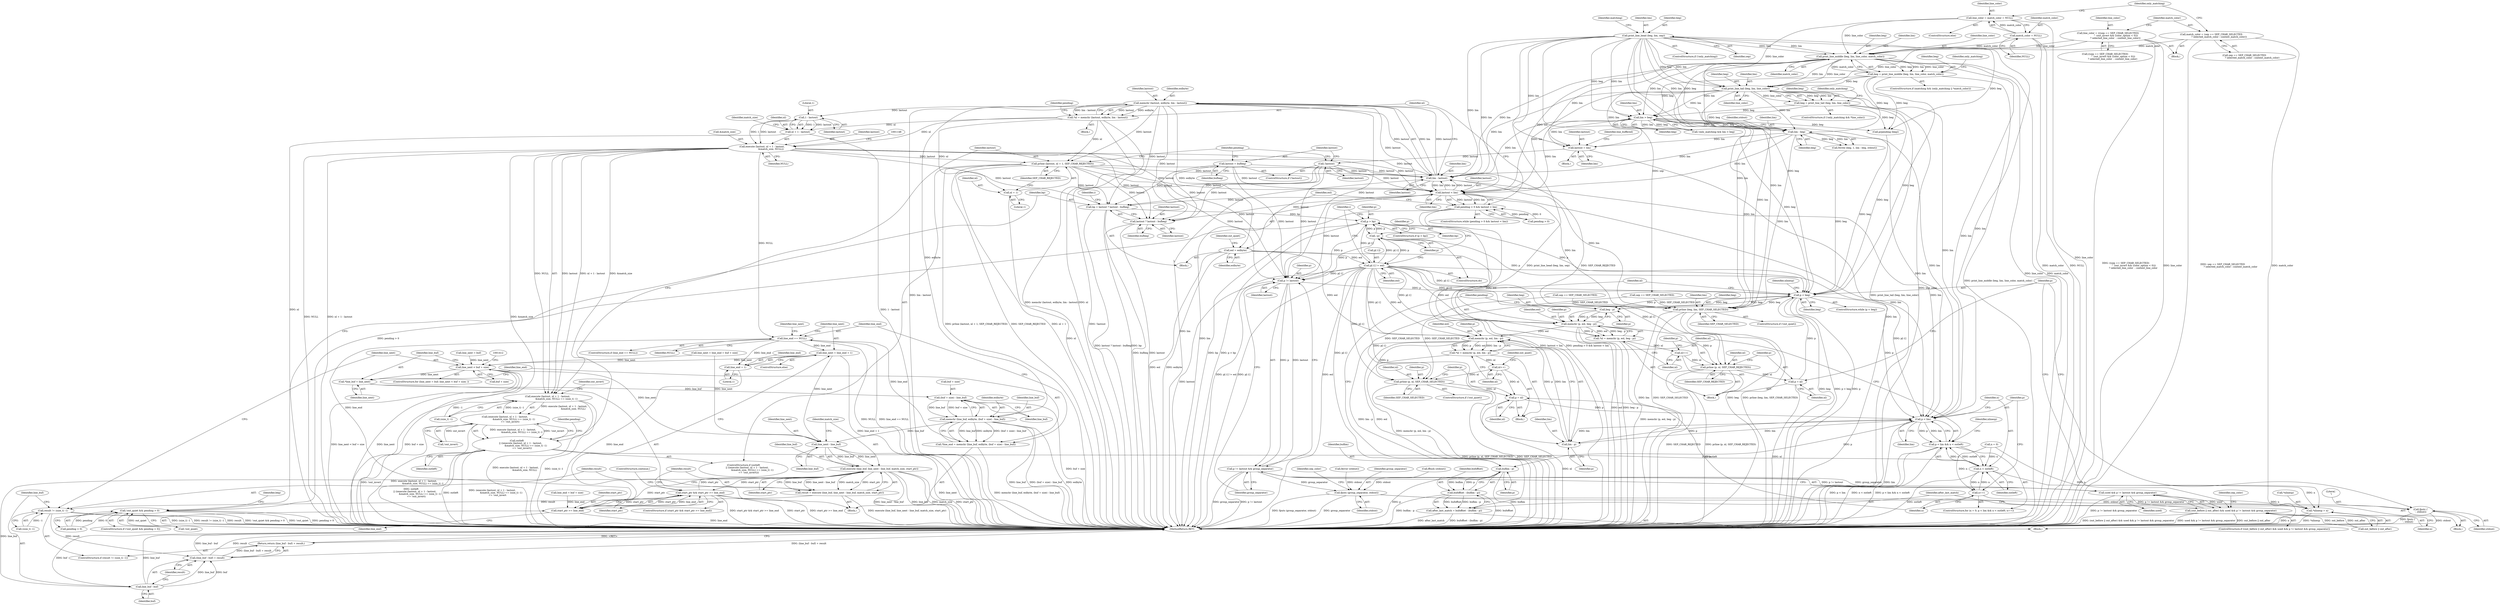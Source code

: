 digraph "0_savannah_8fcf61523644df42e1905c81bed26838e0b04f91@API" {
"1001123" [label="(Call,memchr (lastout, eolbyte, lim - lastout))"];
"1001126" [label="(Call,lim - lastout)"];
"1001116" [label="(Call,lastout < lim)"];
"1001123" [label="(Call,memchr (lastout, eolbyte, lim - lastout))"];
"1001153" [label="(Call,prline (lastout, nl + 1, SEP_CHAR_REJECTED))"];
"1001137" [label="(Call,execute (lastout, nl + 1 - lastout,\n                        &match_size, NULL))"];
"1001141" [label="(Call,1 - lastout)"];
"1001121" [label="(Call,*nl = memchr (lastout, eolbyte, lim - lastout))"];
"1001108" [label="(Call,lastout = bufbeg)"];
"1001106" [label="(Call,!lastout)"];
"1001097" [label="(Call,lastout = lim)"];
"1001054" [label="(Call,print_line_middle (beg, lim, line_color, match_color))"];
"1000988" [label="(Call,print_line_head (beg, lim, sep))"];
"1001027" [label="(Call,line_color = match_color = NULL)"];
"1001029" [label="(Call,match_color = NULL)"];
"1001004" [label="(Call,line_color = (((sep == SEP_CHAR_SELECTED)\n                     ^ (out_invert && (color_option < 0)))\n                    ? selected_line_color  : context_line_color))"];
"1001018" [label="(Call,match_color = (sep == SEP_CHAR_SELECTED\n                     ? selected_match_color : context_match_color))"];
"1001067" [label="(Call,print_line_tail (beg, lim, line_color))"];
"1001052" [label="(Call,beg = print_line_middle (beg, lim, line_color, match_color))"];
"1001075" [label="(Call,lim > beg)"];
"1001065" [label="(Call,beg = print_line_tail (beg, lim, line_color))"];
"1001081" [label="(Call,lim - beg)"];
"1001112" [label="(Call,pending > 0 && lastout < lim)"];
"1001175" [label="(Call,!out_quiet && pending > 0)"];
"1001136" [label="(Call,execute (lastout, nl + 1 - lastout,\n                        &match_size, NULL) == (size_t) -1)"];
"1001135" [label="(Call,(execute (lastout, nl + 1 - lastout,\n                        &match_size, NULL) == (size_t) -1)\n              == !out_invert)"];
"1001133" [label="(Call,outleft\n          || ((execute (lastout, nl + 1 - lastout,\n                        &match_size, NULL) == (size_t) -1)\n              == !out_invert))"];
"1001268" [label="(Call,n < outleft)"];
"1001264" [label="(Call,p < lim && n < outleft)"];
"1001271" [label="(Call,n++)"];
"1001295" [label="(Call,*nlinesp = n)"];
"1001183" [label="(Call,bp = lastout ? lastout : bufbeg)"];
"1001199" [label="(Call,p > bp)"];
"1001203" [label="(Call,--p)"];
"1001205" [label="(Call,p[-1] != eol)"];
"1001219" [label="(Call,p != lastout)"];
"1001218" [label="(Call,p != lastout && group_separator)"];
"1001216" [label="(Call,used && p != lastout && group_separator)"];
"1001212" [label="(Call,(out_before || out_after) && used && p != lastout && group_separator)"];
"1001226" [label="(Call,fputs (group_separator, stdout))"];
"1001231" [label="(Call,fputc ('\n', stdout))"];
"1001235" [label="(Call,p < beg)"];
"1001245" [label="(Call,beg - p)"];
"1001242" [label="(Call,memchr (p, eol, beg - p))"];
"1001240" [label="(Call,*nl = memchr (p, eol, beg - p))"];
"1001248" [label="(Call,nl++)"];
"1001250" [label="(Call,prline (p, nl, SEP_CHAR_REJECTED))"];
"1001254" [label="(Call,p = nl)"];
"1001277" [label="(Call,memchr (p, eol, lim - p))"];
"1001275" [label="(Call,*nl = memchr (p, eol, lim - p))"];
"1001283" [label="(Call,nl++)"];
"1001288" [label="(Call,prline (p, nl, SEP_CHAR_SELECTED))"];
"1001292" [label="(Call,p = nl)"];
"1001265" [label="(Call,p < lim)"];
"1001280" [label="(Call,lim - p)"];
"1001303" [label="(Call,buflim - p)"];
"1001301" [label="(Call,bufoffset - (buflim - p))"];
"1001299" [label="(Call,after_last_match = bufoffset - (buflim - p))"];
"1001310" [label="(Call,prline (beg, lim, SEP_CHAR_SELECTED))"];
"1001185" [label="(Call,lastout ? lastout : bufbeg)"];
"1001365" [label="(Call,line_end == NULL)"];
"1001376" [label="(Call,line_next = line_end + 1)"];
"1001343" [label="(Call,line_next < buf + size)"];
"1001350" [label="(Call,*line_buf = line_next)"];
"1001359" [label="(Call,(buf + size) - line_buf)"];
"1001356" [label="(Call,memchr (line_buf, eolbyte, (buf + size) - line_buf))"];
"1001354" [label="(Call,*line_end = memchr (line_buf, eolbyte, (buf + size) - line_buf))"];
"1001392" [label="(Call,line_next - line_buf)"];
"1001390" [label="(Call,execute (line_buf, line_next - line_buf, match_size, start_ptr))"];
"1001382" [label="(Call,start_ptr && start_ptr >= line_end)"];
"1001384" [label="(Call,start_ptr >= line_end)"];
"1001388" [label="(Call,result = execute (line_buf, line_next - line_buf, match_size, start_ptr))"];
"1001398" [label="(Call,result != (size_t) -1)"];
"1001405" [label="(Call,(line_buf - buf) + result)"];
"1001404" [label="(Return,return (line_buf - buf) + result;)"];
"1001406" [label="(Call,line_buf - buf)"];
"1001378" [label="(Call,line_end + 1)"];
"1001139" [label="(Call,nl + 1 - lastout)"];
"1001155" [label="(Call,nl + 1)"];
"1001169" [label="(Call,eol = eolbyte)"];
"1001315" [label="(Identifier,pending)"];
"1001216" [label="(Call,used && p != lastout && group_separator)"];
"1001396" [label="(Identifier,start_ptr)"];
"1001045" [label="(ControlStructure,if (matching && (only_matching || *match_color)))"];
"1001415" [label="(MethodReturn,RET)"];
"1001145" [label="(Identifier,match_size)"];
"1001232" [label="(Literal,'\n')"];
"1001005" [label="(Identifier,line_color)"];
"1001078" [label="(Call,fwrite (beg, 1, lim - beg, stdout))"];
"1001394" [label="(Identifier,line_buf)"];
"1001122" [label="(Identifier,nl)"];
"1001285" [label="(ControlStructure,if (!out_quiet))"];
"1001378" [label="(Call,line_end + 1)"];
"1001105" [label="(ControlStructure,if (!lastout))"];
"1001375" [label="(ControlStructure,else)"];
"1001197" [label="(Identifier,i)"];
"1001399" [label="(Identifier,result)"];
"1001098" [label="(Identifier,lastout)"];
"1001293" [label="(Identifier,p)"];
"1001409" [label="(Identifier,result)"];
"1000985" [label="(ControlStructure,if (!only_matching))"];
"1001198" [label="(ControlStructure,if (p > bp))"];
"1001074" [label="(Identifier,only_matching)"];
"1001070" [label="(Identifier,line_color)"];
"1001210" [label="(Identifier,eol)"];
"1001059" [label="(ControlStructure,if (!only_matching && *line_color))"];
"1001303" [label="(Call,buflim - p)"];
"1001369" [label="(Identifier,line_next)"];
"1001388" [label="(Call,result = execute (line_buf, line_next - line_buf, match_size, start_ptr))"];
"1001144" [label="(Call,&match_size)"];
"1001356" [label="(Call,memchr (line_buf, eolbyte, (buf + size) - line_buf))"];
"1001052" [label="(Call,beg = print_line_middle (beg, lim, line_color, match_color))"];
"1001252" [label="(Identifier,nl)"];
"1001205" [label="(Call,p[-1] != eol)"];
"1001365" [label="(Call,line_end == NULL)"];
"1001384" [label="(Call,start_ptr >= line_end)"];
"1001226" [label="(Call,fputs (group_separator, stdout))"];
"1001153" [label="(Call,prline (lastout, nl + 1, SEP_CHAR_REJECTED))"];
"1000988" [label="(Call,print_line_head (beg, lim, sep))"];
"1001360" [label="(Call,buf + size)"];
"1001199" [label="(Call,p > bp)"];
"1001169" [label="(Call,eol = eolbyte)"];
"1001240" [label="(Call,*nl = memchr (p, eol, beg - p))"];
"1001185" [label="(Call,lastout ? lastout : bufbeg)"];
"1001146" [label="(Identifier,NULL)"];
"1001065" [label="(Call,beg = print_line_tail (beg, lim, line_color))"];
"1001275" [label="(Call,*nl = memchr (p, eol, lim - p))"];
"1001279" [label="(Identifier,eol)"];
"1001277" [label="(Call,memchr (p, eol, lim - p))"];
"1001217" [label="(Identifier,used)"];
"1001004" [label="(Call,line_color = (((sep == SEP_CHAR_SELECTED)\n                     ^ (out_invert && (color_option < 0)))\n                    ? selected_line_color  : context_line_color))"];
"1001053" [label="(Identifier,beg)"];
"1001280" [label="(Call,lim - p)"];
"1001211" [label="(ControlStructure,if ((out_before || out_after) && used && p != lastout && group_separator))"];
"1001271" [label="(Call,n++)"];
"1001086" [label="(Call,ferror (stdout))"];
"1001258" [label="(Identifier,nlinesp)"];
"1001376" [label="(Call,line_next = line_end + 1)"];
"1001391" [label="(Identifier,line_buf)"];
"1001405" [label="(Call,(line_buf - buf) + result)"];
"1001156" [label="(Identifier,nl)"];
"1000981" [label="(Block,)"];
"1001246" [label="(Identifier,beg)"];
"1001055" [label="(Identifier,beg)"];
"1001181" [label="(Call,prpending (beg))"];
"1001379" [label="(Identifier,line_end)"];
"1001296" [label="(Call,*nlinesp)"];
"1001227" [label="(Identifier,group_separator)"];
"1001121" [label="(Call,*nl = memchr (lastout, eolbyte, lim - lastout))"];
"1001068" [label="(Identifier,beg)"];
"1001112" [label="(Call,pending > 0 && lastout < lim)"];
"1001141" [label="(Call,1 - lastout)"];
"1001270" [label="(Identifier,outleft)"];
"1001151" [label="(Call,!out_invert)"];
"1001343" [label="(Call,line_next < buf + size)"];
"1001340" [label="(Call,line_next = buf)"];
"1001348" [label="(Block,)"];
"1000993" [label="(Identifier,matching)"];
"1001283" [label="(Call,nl++)"];
"1001099" [label="(Identifier,lim)"];
"1001213" [label="(Call,out_before || out_after)"];
"1001035" [label="(Identifier,only_matching)"];
"1001018" [label="(Call,match_color = (sep == SEP_CHAR_SELECTED\n                     ? selected_match_color : context_match_color))"];
"1001003" [label="(Block,)"];
"1001066" [label="(Identifier,beg)"];
"1001222" [label="(Identifier,group_separator)"];
"1001236" [label="(Identifier,p)"];
"1000990" [label="(Identifier,lim)"];
"1001147" [label="(Call,(size_t) -1)"];
"1001291" [label="(Identifier,SEP_CHAR_SELECTED)"];
"1001289" [label="(Identifier,p)"];
"1001021" [label="(Call,sep == SEP_CHAR_SELECTED)"];
"1001184" [label="(Identifier,bp)"];
"1001031" [label="(Identifier,NULL)"];
"1001241" [label="(Identifier,nl)"];
"1001254" [label="(Call,p = nl)"];
"1001267" [label="(Identifier,lim)"];
"1001243" [label="(Identifier,p)"];
"1001140" [label="(Identifier,nl)"];
"1001380" [label="(Literal,1)"];
"1001233" [label="(Identifier,stdout)"];
"1001250" [label="(Call,prline (p, nl, SEP_CHAR_REJECTED))"];
"1001397" [label="(ControlStructure,if (result != (size_t) -1))"];
"1001171" [label="(Identifier,eolbyte)"];
"1001370" [label="(Call,line_end = buf + size)"];
"1001109" [label="(Identifier,lastout)"];
"1001069" [label="(Identifier,lim)"];
"1001142" [label="(Literal,1)"];
"1001182" [label="(Identifier,beg)"];
"1001249" [label="(Identifier,nl)"];
"1001056" [label="(Identifier,lim)"];
"1001135" [label="(Call,(execute (lastout, nl + 1 - lastout,\n                        &match_size, NULL) == (size_t) -1)\n              == !out_invert)"];
"1001312" [label="(Identifier,lim)"];
"1001220" [label="(Identifier,p)"];
"1001377" [label="(Identifier,line_next)"];
"1001253" [label="(Identifier,SEP_CHAR_REJECTED)"];
"1001392" [label="(Call,line_next - line_buf)"];
"1001102" [label="(Call,fflush (stdout))"];
"1001219" [label="(Call,p != lastout)"];
"1001029" [label="(Call,match_color = NULL)"];
"1001359" [label="(Call,(buf + size) - line_buf)"];
"1001272" [label="(Identifier,n)"];
"1001125" [label="(Identifier,eolbyte)"];
"1001138" [label="(Identifier,lastout)"];
"1001281" [label="(Identifier,lim)"];
"1001132" [label="(ControlStructure,if (outleft\n          || ((execute (lastout, nl + 1 - lastout,\n                        &match_size, NULL) == (size_t) -1)\n              == !out_invert)))"];
"1001107" [label="(Identifier,lastout)"];
"1001256" [label="(Identifier,nl)"];
"1001097" [label="(Call,lastout = lim)"];
"1001235" [label="(Call,p < beg)"];
"1001248" [label="(Call,nl++)"];
"1001244" [label="(Identifier,eol)"];
"1001255" [label="(Identifier,p)"];
"1001155" [label="(Call,nl + 1)"];
"1001350" [label="(Call,*line_buf = line_next)"];
"1000989" [label="(Identifier,beg)"];
"1001116" [label="(Call,lastout < lim)"];
"1000995" [label="(Call,sep == SEP_CHAR_SELECTED)"];
"1001230" [label="(Identifier,sep_color)"];
"1001382" [label="(Call,start_ptr && start_ptr >= line_end)"];
"1001223" [label="(Block,)"];
"1001077" [label="(Identifier,beg)"];
"1001106" [label="(Call,!lastout)"];
"1001301" [label="(Call,bufoffset - (buflim - p))"];
"1001276" [label="(Identifier,nl)"];
"1001299" [label="(Call,after_last_match = bufoffset - (buflim - p))"];
"1001108" [label="(Call,lastout = bufbeg)"];
"1001206" [label="(Call,p[-1])"];
"1001358" [label="(Identifier,eolbyte)"];
"1001191" [label="(Identifier,i)"];
"1000991" [label="(Identifier,sep)"];
"1001242" [label="(Call,memchr (p, eol, beg - p))"];
"1001030" [label="(Identifier,match_color)"];
"1001054" [label="(Call,print_line_middle (beg, lim, line_color, match_color))"];
"1001201" [label="(Identifier,bp)"];
"1001290" [label="(Identifier,nl)"];
"1001364" [label="(ControlStructure,if (line_end == NULL))"];
"1001386" [label="(Identifier,line_end)"];
"1001177" [label="(Identifier,out_quiet)"];
"1001400" [label="(Call,(size_t) -1)"];
"1001298" [label="(Identifier,n)"];
"1001117" [label="(Identifier,lastout)"];
"1001247" [label="(Identifier,p)"];
"1001204" [label="(Identifier,p)"];
"1001176" [label="(Call,!out_quiet)"];
"1001128" [label="(Identifier,lastout)"];
"1001154" [label="(Identifier,lastout)"];
"1001200" [label="(Identifier,p)"];
"1001237" [label="(Identifier,beg)"];
"1001344" [label="(Identifier,line_next)"];
"1001307" [label="(ControlStructure,if (!out_quiet))"];
"1001082" [label="(Identifier,lim)"];
"1001354" [label="(Call,*line_end = memchr (line_buf, eolbyte, (buf + size) - line_buf))"];
"1001238" [label="(Block,)"];
"1001139" [label="(Call,nl + 1 - lastout)"];
"1001006" [label="(Call,((sep == SEP_CHAR_SELECTED)\n                     ^ (out_invert && (color_option < 0)))\n                    ? selected_line_color  : context_line_color)"];
"1001278" [label="(Identifier,p)"];
"1001081" [label="(Call,lim - beg)"];
"1001067" [label="(Call,print_line_tail (beg, lim, line_color))"];
"1001268" [label="(Call,n < outleft)"];
"1001390" [label="(Call,execute (line_buf, line_next - line_buf, match_size, start_ptr))"];
"1001408" [label="(Identifier,buf)"];
"1001352" [label="(Identifier,line_next)"];
"1001287" [label="(Identifier,out_quiet)"];
"1001118" [label="(Identifier,lim)"];
"1001231" [label="(Call,fputc ('\n', stdout))"];
"1001311" [label="(Identifier,beg)"];
"1001175" [label="(Call,!out_quiet && pending > 0)"];
"1001273" [label="(Block,)"];
"1001363" [label="(Identifier,line_buf)"];
"1001062" [label="(Identifier,only_matching)"];
"1001294" [label="(Identifier,nl)"];
"1001137" [label="(Call,execute (lastout, nl + 1 - lastout,\n                        &match_size, NULL))"];
"1001367" [label="(Identifier,NULL)"];
"1001260" [label="(ControlStructure,for (n = 0; p < lim && n < outleft; n++))"];
"1001126" [label="(Call,lim - lastout)"];
"1001152" [label="(Identifier,out_invert)"];
"1001133" [label="(Call,outleft\n          || ((execute (lastout, nl + 1 - lastout,\n                        &match_size, NULL) == (size_t) -1)\n              == !out_invert))"];
"1001351" [label="(Identifier,line_buf)"];
"1001228" [label="(Identifier,stdout)"];
"1001027" [label="(Call,line_color = match_color = NULL)"];
"1001020" [label="(Call,sep == SEP_CHAR_SELECTED\n                     ? selected_match_color : context_match_color)"];
"1001123" [label="(Call,memchr (lastout, eolbyte, lim - lastout))"];
"1001269" [label="(Identifier,n)"];
"1001302" [label="(Identifier,bufoffset)"];
"1001221" [label="(Identifier,lastout)"];
"1001404" [label="(Return,return (line_buf - buf) + result;)"];
"1001186" [label="(Identifier,lastout)"];
"1001110" [label="(Identifier,bufbeg)"];
"1001345" [label="(Call,buf + size)"];
"1001127" [label="(Identifier,lim)"];
"1001026" [label="(ControlStructure,else)"];
"1001134" [label="(Identifier,outleft)"];
"1001393" [label="(Identifier,line_next)"];
"1001131" [label="(Identifier,pending)"];
"1001406" [label="(Call,line_buf - buf)"];
"1001225" [label="(Identifier,sep_color)"];
"1001259" [label="(Block,)"];
"1001305" [label="(Identifier,p)"];
"1001395" [label="(Identifier,match_size)"];
"1001203" [label="(Call,--p)"];
"1001313" [label="(Identifier,SEP_CHAR_SELECTED)"];
"1001407" [label="(Identifier,line_buf)"];
"1001028" [label="(Identifier,line_color)"];
"1001292" [label="(Call,p = nl)"];
"1001187" [label="(Identifier,lastout)"];
"1001389" [label="(Identifier,result)"];
"1001183" [label="(Call,bp = lastout ? lastout : bufbeg)"];
"1001084" [label="(Identifier,stdout)"];
"1001057" [label="(Identifier,line_color)"];
"1001387" [label="(ControlStructure,continue;)"];
"1001251" [label="(Identifier,p)"];
"1001261" [label="(Call,n = 0)"];
"1001164" [label="(Block,)"];
"1001295" [label="(Call,*nlinesp = n)"];
"1001101" [label="(Identifier,line_buffered)"];
"1001207" [label="(Identifier,p)"];
"1001058" [label="(Identifier,match_color)"];
"1001297" [label="(Identifier,nlinesp)"];
"1001083" [label="(Identifier,beg)"];
"1001234" [label="(ControlStructure,while (p < beg))"];
"1001381" [label="(ControlStructure,if (start_ptr && start_ptr >= line_end))"];
"1001264" [label="(Call,p < lim && n < outleft)"];
"1001357" [label="(Identifier,line_buf)"];
"1001072" [label="(Call,!only_matching && lim > beg)"];
"1001300" [label="(Identifier,after_last_match)"];
"1001245" [label="(Call,beg - p)"];
"1001355" [label="(Identifier,line_end)"];
"1001157" [label="(Literal,1)"];
"1001218" [label="(Call,p != lastout && group_separator)"];
"1001282" [label="(Identifier,p)"];
"1001265" [label="(Call,p < lim)"];
"1001310" [label="(Call,prline (beg, lim, SEP_CHAR_SELECTED))"];
"1001170" [label="(Identifier,eol)"];
"1001124" [label="(Identifier,lastout)"];
"1001114" [label="(Identifier,pending)"];
"1001178" [label="(Call,pending > 0)"];
"1001188" [label="(Identifier,bufbeg)"];
"1001019" [label="(Identifier,match_color)"];
"1001339" [label="(ControlStructure,for (line_next = buf; line_next < buf + size; ))"];
"1001161" [label="(Identifier,pending)"];
"1001266" [label="(Identifier,p)"];
"1001136" [label="(Call,execute (lastout, nl + 1 - lastout,\n                        &match_size, NULL) == (size_t) -1)"];
"1001368" [label="(Call,line_next = line_end = buf + size)"];
"1001284" [label="(Identifier,nl)"];
"1001304" [label="(Identifier,buflim)"];
"1001111" [label="(ControlStructure,while (pending > 0 && lastout < lim))"];
"1001202" [label="(ControlStructure,do)"];
"1001383" [label="(Identifier,start_ptr)"];
"1001398" [label="(Call,result != (size_t) -1)"];
"1001385" [label="(Identifier,start_ptr)"];
"1001366" [label="(Identifier,line_end)"];
"1001143" [label="(Identifier,lastout)"];
"1001174" [label="(ControlStructure,if (!out_quiet && pending > 0))"];
"1001212" [label="(Call,(out_before || out_after) && used && p != lastout && group_separator)"];
"1001158" [label="(Identifier,SEP_CHAR_REJECTED)"];
"1001119" [label="(Block,)"];
"1001113" [label="(Call,pending > 0)"];
"1001288" [label="(Call,prline (p, nl, SEP_CHAR_SELECTED))"];
"1001075" [label="(Call,lim > beg)"];
"1001076" [label="(Identifier,lim)"];
"1001123" -> "1001121"  [label="AST: "];
"1001123" -> "1001126"  [label="CFG: "];
"1001124" -> "1001123"  [label="AST: "];
"1001125" -> "1001123"  [label="AST: "];
"1001126" -> "1001123"  [label="AST: "];
"1001121" -> "1001123"  [label="CFG: "];
"1001123" -> "1001415"  [label="DDG: lim - lastout"];
"1001123" -> "1001116"  [label="DDG: lastout"];
"1001123" -> "1001121"  [label="DDG: lastout"];
"1001123" -> "1001121"  [label="DDG: eolbyte"];
"1001123" -> "1001121"  [label="DDG: lim - lastout"];
"1001126" -> "1001123"  [label="DDG: lastout"];
"1001126" -> "1001123"  [label="DDG: lim"];
"1001123" -> "1001126"  [label="DDG: lastout"];
"1001123" -> "1001141"  [label="DDG: lastout"];
"1001123" -> "1001153"  [label="DDG: lastout"];
"1001123" -> "1001169"  [label="DDG: eolbyte"];
"1001123" -> "1001183"  [label="DDG: lastout"];
"1001123" -> "1001185"  [label="DDG: lastout"];
"1001123" -> "1001219"  [label="DDG: lastout"];
"1001123" -> "1001356"  [label="DDG: eolbyte"];
"1001126" -> "1001128"  [label="CFG: "];
"1001127" -> "1001126"  [label="AST: "];
"1001128" -> "1001126"  [label="AST: "];
"1001126" -> "1001415"  [label="DDG: lim"];
"1001126" -> "1001116"  [label="DDG: lim"];
"1001116" -> "1001126"  [label="DDG: lim"];
"1001116" -> "1001126"  [label="DDG: lastout"];
"1001054" -> "1001126"  [label="DDG: lim"];
"1000988" -> "1001126"  [label="DDG: lim"];
"1001067" -> "1001126"  [label="DDG: lim"];
"1001075" -> "1001126"  [label="DDG: lim"];
"1001081" -> "1001126"  [label="DDG: lim"];
"1001153" -> "1001126"  [label="DDG: lastout"];
"1001108" -> "1001126"  [label="DDG: lastout"];
"1001137" -> "1001126"  [label="DDG: lastout"];
"1001106" -> "1001126"  [label="DDG: lastout"];
"1001126" -> "1001265"  [label="DDG: lim"];
"1001126" -> "1001310"  [label="DDG: lim"];
"1001116" -> "1001112"  [label="AST: "];
"1001116" -> "1001118"  [label="CFG: "];
"1001117" -> "1001116"  [label="AST: "];
"1001118" -> "1001116"  [label="AST: "];
"1001112" -> "1001116"  [label="CFG: "];
"1001116" -> "1001415"  [label="DDG: lim"];
"1001116" -> "1001112"  [label="DDG: lastout"];
"1001116" -> "1001112"  [label="DDG: lim"];
"1001153" -> "1001116"  [label="DDG: lastout"];
"1001108" -> "1001116"  [label="DDG: lastout"];
"1001137" -> "1001116"  [label="DDG: lastout"];
"1001106" -> "1001116"  [label="DDG: lastout"];
"1001054" -> "1001116"  [label="DDG: lim"];
"1000988" -> "1001116"  [label="DDG: lim"];
"1001067" -> "1001116"  [label="DDG: lim"];
"1001075" -> "1001116"  [label="DDG: lim"];
"1001081" -> "1001116"  [label="DDG: lim"];
"1001116" -> "1001183"  [label="DDG: lastout"];
"1001116" -> "1001185"  [label="DDG: lastout"];
"1001116" -> "1001219"  [label="DDG: lastout"];
"1001116" -> "1001265"  [label="DDG: lim"];
"1001116" -> "1001310"  [label="DDG: lim"];
"1001153" -> "1001132"  [label="AST: "];
"1001153" -> "1001158"  [label="CFG: "];
"1001154" -> "1001153"  [label="AST: "];
"1001155" -> "1001153"  [label="AST: "];
"1001158" -> "1001153"  [label="AST: "];
"1001114" -> "1001153"  [label="CFG: "];
"1001153" -> "1001415"  [label="DDG: nl + 1"];
"1001153" -> "1001415"  [label="DDG: prline (lastout, nl + 1, SEP_CHAR_REJECTED)"];
"1001153" -> "1001415"  [label="DDG: SEP_CHAR_REJECTED"];
"1001137" -> "1001153"  [label="DDG: lastout"];
"1001121" -> "1001153"  [label="DDG: nl"];
"1001153" -> "1001183"  [label="DDG: lastout"];
"1001153" -> "1001185"  [label="DDG: lastout"];
"1001153" -> "1001219"  [label="DDG: lastout"];
"1001153" -> "1001250"  [label="DDG: SEP_CHAR_REJECTED"];
"1001137" -> "1001136"  [label="AST: "];
"1001137" -> "1001146"  [label="CFG: "];
"1001138" -> "1001137"  [label="AST: "];
"1001139" -> "1001137"  [label="AST: "];
"1001144" -> "1001137"  [label="AST: "];
"1001146" -> "1001137"  [label="AST: "];
"1001148" -> "1001137"  [label="CFG: "];
"1001137" -> "1001415"  [label="DDG: NULL"];
"1001137" -> "1001415"  [label="DDG: nl + 1 - lastout"];
"1001137" -> "1001415"  [label="DDG: &match_size"];
"1001137" -> "1001136"  [label="DDG: lastout"];
"1001137" -> "1001136"  [label="DDG: nl + 1 - lastout"];
"1001137" -> "1001136"  [label="DDG: &match_size"];
"1001137" -> "1001136"  [label="DDG: NULL"];
"1001141" -> "1001137"  [label="DDG: lastout"];
"1001141" -> "1001137"  [label="DDG: 1"];
"1001121" -> "1001137"  [label="DDG: nl"];
"1001137" -> "1001183"  [label="DDG: lastout"];
"1001137" -> "1001185"  [label="DDG: lastout"];
"1001137" -> "1001219"  [label="DDG: lastout"];
"1001137" -> "1001365"  [label="DDG: NULL"];
"1001141" -> "1001139"  [label="AST: "];
"1001141" -> "1001143"  [label="CFG: "];
"1001142" -> "1001141"  [label="AST: "];
"1001143" -> "1001141"  [label="AST: "];
"1001139" -> "1001141"  [label="CFG: "];
"1001141" -> "1001139"  [label="DDG: 1"];
"1001141" -> "1001139"  [label="DDG: lastout"];
"1001121" -> "1001119"  [label="AST: "];
"1001122" -> "1001121"  [label="AST: "];
"1001131" -> "1001121"  [label="CFG: "];
"1001121" -> "1001415"  [label="DDG: memchr (lastout, eolbyte, lim - lastout)"];
"1001121" -> "1001415"  [label="DDG: nl"];
"1001121" -> "1001139"  [label="DDG: nl"];
"1001121" -> "1001155"  [label="DDG: nl"];
"1001108" -> "1001105"  [label="AST: "];
"1001108" -> "1001110"  [label="CFG: "];
"1001109" -> "1001108"  [label="AST: "];
"1001110" -> "1001108"  [label="AST: "];
"1001114" -> "1001108"  [label="CFG: "];
"1001108" -> "1001183"  [label="DDG: lastout"];
"1001108" -> "1001185"  [label="DDG: lastout"];
"1001108" -> "1001219"  [label="DDG: lastout"];
"1001106" -> "1001105"  [label="AST: "];
"1001106" -> "1001107"  [label="CFG: "];
"1001107" -> "1001106"  [label="AST: "];
"1001109" -> "1001106"  [label="CFG: "];
"1001114" -> "1001106"  [label="CFG: "];
"1001106" -> "1001415"  [label="DDG: !lastout"];
"1001097" -> "1001106"  [label="DDG: lastout"];
"1001106" -> "1001183"  [label="DDG: lastout"];
"1001106" -> "1001185"  [label="DDG: lastout"];
"1001106" -> "1001219"  [label="DDG: lastout"];
"1001097" -> "1000981"  [label="AST: "];
"1001097" -> "1001099"  [label="CFG: "];
"1001098" -> "1001097"  [label="AST: "];
"1001099" -> "1001097"  [label="AST: "];
"1001101" -> "1001097"  [label="CFG: "];
"1001097" -> "1001415"  [label="DDG: lim"];
"1001054" -> "1001097"  [label="DDG: lim"];
"1000988" -> "1001097"  [label="DDG: lim"];
"1001067" -> "1001097"  [label="DDG: lim"];
"1001075" -> "1001097"  [label="DDG: lim"];
"1001081" -> "1001097"  [label="DDG: lim"];
"1001054" -> "1001052"  [label="AST: "];
"1001054" -> "1001058"  [label="CFG: "];
"1001055" -> "1001054"  [label="AST: "];
"1001056" -> "1001054"  [label="AST: "];
"1001057" -> "1001054"  [label="AST: "];
"1001058" -> "1001054"  [label="AST: "];
"1001052" -> "1001054"  [label="CFG: "];
"1001054" -> "1001415"  [label="DDG: line_color"];
"1001054" -> "1001415"  [label="DDG: match_color"];
"1001054" -> "1001052"  [label="DDG: beg"];
"1001054" -> "1001052"  [label="DDG: lim"];
"1001054" -> "1001052"  [label="DDG: line_color"];
"1001054" -> "1001052"  [label="DDG: match_color"];
"1000988" -> "1001054"  [label="DDG: beg"];
"1000988" -> "1001054"  [label="DDG: lim"];
"1001027" -> "1001054"  [label="DDG: line_color"];
"1001004" -> "1001054"  [label="DDG: line_color"];
"1001018" -> "1001054"  [label="DDG: match_color"];
"1001029" -> "1001054"  [label="DDG: match_color"];
"1001054" -> "1001067"  [label="DDG: lim"];
"1001054" -> "1001067"  [label="DDG: line_color"];
"1001054" -> "1001075"  [label="DDG: lim"];
"1001054" -> "1001081"  [label="DDG: lim"];
"1001054" -> "1001265"  [label="DDG: lim"];
"1001054" -> "1001310"  [label="DDG: lim"];
"1000988" -> "1000985"  [label="AST: "];
"1000988" -> "1000991"  [label="CFG: "];
"1000989" -> "1000988"  [label="AST: "];
"1000990" -> "1000988"  [label="AST: "];
"1000991" -> "1000988"  [label="AST: "];
"1000993" -> "1000988"  [label="CFG: "];
"1000988" -> "1001415"  [label="DDG: print_line_head (beg, lim, sep)"];
"1000988" -> "1000995"  [label="DDG: sep"];
"1000988" -> "1001067"  [label="DDG: beg"];
"1000988" -> "1001067"  [label="DDG: lim"];
"1000988" -> "1001075"  [label="DDG: lim"];
"1000988" -> "1001075"  [label="DDG: beg"];
"1000988" -> "1001081"  [label="DDG: lim"];
"1000988" -> "1001081"  [label="DDG: beg"];
"1000988" -> "1001181"  [label="DDG: beg"];
"1000988" -> "1001235"  [label="DDG: beg"];
"1000988" -> "1001265"  [label="DDG: lim"];
"1000988" -> "1001310"  [label="DDG: lim"];
"1001027" -> "1001026"  [label="AST: "];
"1001027" -> "1001029"  [label="CFG: "];
"1001028" -> "1001027"  [label="AST: "];
"1001029" -> "1001027"  [label="AST: "];
"1001035" -> "1001027"  [label="CFG: "];
"1001027" -> "1001415"  [label="DDG: line_color"];
"1001029" -> "1001027"  [label="DDG: match_color"];
"1001027" -> "1001067"  [label="DDG: line_color"];
"1001029" -> "1001031"  [label="CFG: "];
"1001030" -> "1001029"  [label="AST: "];
"1001031" -> "1001029"  [label="AST: "];
"1001029" -> "1001415"  [label="DDG: match_color"];
"1001029" -> "1001415"  [label="DDG: NULL"];
"1001004" -> "1001003"  [label="AST: "];
"1001004" -> "1001006"  [label="CFG: "];
"1001005" -> "1001004"  [label="AST: "];
"1001006" -> "1001004"  [label="AST: "];
"1001019" -> "1001004"  [label="CFG: "];
"1001004" -> "1001415"  [label="DDG: line_color"];
"1001004" -> "1001415"  [label="DDG: ((sep == SEP_CHAR_SELECTED)\n                     ^ (out_invert && (color_option < 0)))\n                    ? selected_line_color  : context_line_color"];
"1001004" -> "1001067"  [label="DDG: line_color"];
"1001018" -> "1001003"  [label="AST: "];
"1001018" -> "1001020"  [label="CFG: "];
"1001019" -> "1001018"  [label="AST: "];
"1001020" -> "1001018"  [label="AST: "];
"1001035" -> "1001018"  [label="CFG: "];
"1001018" -> "1001415"  [label="DDG: match_color"];
"1001018" -> "1001415"  [label="DDG: sep == SEP_CHAR_SELECTED\n                     ? selected_match_color : context_match_color"];
"1001067" -> "1001065"  [label="AST: "];
"1001067" -> "1001070"  [label="CFG: "];
"1001068" -> "1001067"  [label="AST: "];
"1001069" -> "1001067"  [label="AST: "];
"1001070" -> "1001067"  [label="AST: "];
"1001065" -> "1001067"  [label="CFG: "];
"1001067" -> "1001415"  [label="DDG: line_color"];
"1001067" -> "1001065"  [label="DDG: beg"];
"1001067" -> "1001065"  [label="DDG: lim"];
"1001067" -> "1001065"  [label="DDG: line_color"];
"1001052" -> "1001067"  [label="DDG: beg"];
"1001067" -> "1001075"  [label="DDG: lim"];
"1001067" -> "1001081"  [label="DDG: lim"];
"1001067" -> "1001265"  [label="DDG: lim"];
"1001067" -> "1001310"  [label="DDG: lim"];
"1001052" -> "1001045"  [label="AST: "];
"1001053" -> "1001052"  [label="AST: "];
"1001062" -> "1001052"  [label="CFG: "];
"1001052" -> "1001415"  [label="DDG: print_line_middle (beg, lim, line_color, match_color)"];
"1001052" -> "1001075"  [label="DDG: beg"];
"1001052" -> "1001081"  [label="DDG: beg"];
"1001052" -> "1001181"  [label="DDG: beg"];
"1001052" -> "1001235"  [label="DDG: beg"];
"1001075" -> "1001072"  [label="AST: "];
"1001075" -> "1001077"  [label="CFG: "];
"1001076" -> "1001075"  [label="AST: "];
"1001077" -> "1001075"  [label="AST: "];
"1001072" -> "1001075"  [label="CFG: "];
"1001075" -> "1001072"  [label="DDG: lim"];
"1001075" -> "1001072"  [label="DDG: beg"];
"1001065" -> "1001075"  [label="DDG: beg"];
"1001075" -> "1001081"  [label="DDG: lim"];
"1001075" -> "1001081"  [label="DDG: beg"];
"1001075" -> "1001181"  [label="DDG: beg"];
"1001075" -> "1001235"  [label="DDG: beg"];
"1001075" -> "1001265"  [label="DDG: lim"];
"1001075" -> "1001310"  [label="DDG: lim"];
"1001065" -> "1001059"  [label="AST: "];
"1001066" -> "1001065"  [label="AST: "];
"1001074" -> "1001065"  [label="CFG: "];
"1001065" -> "1001415"  [label="DDG: print_line_tail (beg, lim, line_color)"];
"1001065" -> "1001081"  [label="DDG: beg"];
"1001065" -> "1001181"  [label="DDG: beg"];
"1001065" -> "1001235"  [label="DDG: beg"];
"1001081" -> "1001078"  [label="AST: "];
"1001081" -> "1001083"  [label="CFG: "];
"1001082" -> "1001081"  [label="AST: "];
"1001083" -> "1001081"  [label="AST: "];
"1001084" -> "1001081"  [label="CFG: "];
"1001081" -> "1001078"  [label="DDG: beg"];
"1001081" -> "1001078"  [label="DDG: lim"];
"1001081" -> "1001265"  [label="DDG: lim"];
"1001081" -> "1001310"  [label="DDG: lim"];
"1001112" -> "1001111"  [label="AST: "];
"1001112" -> "1001113"  [label="CFG: "];
"1001113" -> "1001112"  [label="AST: "];
"1001122" -> "1001112"  [label="CFG: "];
"1001170" -> "1001112"  [label="CFG: "];
"1001112" -> "1001415"  [label="DDG: lastout < lim"];
"1001112" -> "1001415"  [label="DDG: pending > 0 && lastout < lim"];
"1001113" -> "1001112"  [label="DDG: pending"];
"1001113" -> "1001112"  [label="DDG: 0"];
"1001112" -> "1001175"  [label="DDG: pending > 0"];
"1001175" -> "1001174"  [label="AST: "];
"1001175" -> "1001176"  [label="CFG: "];
"1001175" -> "1001178"  [label="CFG: "];
"1001176" -> "1001175"  [label="AST: "];
"1001178" -> "1001175"  [label="AST: "];
"1001182" -> "1001175"  [label="CFG: "];
"1001184" -> "1001175"  [label="CFG: "];
"1001175" -> "1001415"  [label="DDG: !out_quiet"];
"1001175" -> "1001415"  [label="DDG: pending > 0"];
"1001175" -> "1001415"  [label="DDG: !out_quiet && pending > 0"];
"1001176" -> "1001175"  [label="DDG: out_quiet"];
"1001178" -> "1001175"  [label="DDG: pending"];
"1001178" -> "1001175"  [label="DDG: 0"];
"1001136" -> "1001135"  [label="AST: "];
"1001136" -> "1001147"  [label="CFG: "];
"1001147" -> "1001136"  [label="AST: "];
"1001152" -> "1001136"  [label="CFG: "];
"1001136" -> "1001415"  [label="DDG: execute (lastout, nl + 1 - lastout,\n                        &match_size, NULL)"];
"1001136" -> "1001415"  [label="DDG: (size_t) -1"];
"1001136" -> "1001135"  [label="DDG: execute (lastout, nl + 1 - lastout,\n                        &match_size, NULL)"];
"1001136" -> "1001135"  [label="DDG: (size_t) -1"];
"1001147" -> "1001136"  [label="DDG: -1"];
"1001135" -> "1001133"  [label="AST: "];
"1001135" -> "1001151"  [label="CFG: "];
"1001151" -> "1001135"  [label="AST: "];
"1001133" -> "1001135"  [label="CFG: "];
"1001135" -> "1001415"  [label="DDG: !out_invert"];
"1001135" -> "1001415"  [label="DDG: execute (lastout, nl + 1 - lastout,\n                        &match_size, NULL) == (size_t) -1"];
"1001135" -> "1001133"  [label="DDG: execute (lastout, nl + 1 - lastout,\n                        &match_size, NULL) == (size_t) -1"];
"1001135" -> "1001133"  [label="DDG: !out_invert"];
"1001151" -> "1001135"  [label="DDG: out_invert"];
"1001133" -> "1001132"  [label="AST: "];
"1001133" -> "1001134"  [label="CFG: "];
"1001134" -> "1001133"  [label="AST: "];
"1001154" -> "1001133"  [label="CFG: "];
"1001161" -> "1001133"  [label="CFG: "];
"1001133" -> "1001415"  [label="DDG: outleft"];
"1001133" -> "1001415"  [label="DDG: (execute (lastout, nl + 1 - lastout,\n                        &match_size, NULL) == (size_t) -1)\n              == !out_invert"];
"1001133" -> "1001415"  [label="DDG: outleft\n          || ((execute (lastout, nl + 1 - lastout,\n                        &match_size, NULL) == (size_t) -1)\n              == !out_invert)"];
"1001133" -> "1001268"  [label="DDG: outleft"];
"1001268" -> "1001264"  [label="AST: "];
"1001268" -> "1001270"  [label="CFG: "];
"1001269" -> "1001268"  [label="AST: "];
"1001270" -> "1001268"  [label="AST: "];
"1001264" -> "1001268"  [label="CFG: "];
"1001268" -> "1001415"  [label="DDG: outleft"];
"1001268" -> "1001264"  [label="DDG: n"];
"1001268" -> "1001264"  [label="DDG: outleft"];
"1001261" -> "1001268"  [label="DDG: n"];
"1001271" -> "1001268"  [label="DDG: n"];
"1001268" -> "1001271"  [label="DDG: n"];
"1001268" -> "1001295"  [label="DDG: n"];
"1001264" -> "1001260"  [label="AST: "];
"1001264" -> "1001265"  [label="CFG: "];
"1001265" -> "1001264"  [label="AST: "];
"1001276" -> "1001264"  [label="CFG: "];
"1001297" -> "1001264"  [label="CFG: "];
"1001264" -> "1001415"  [label="DDG: p < lim"];
"1001264" -> "1001415"  [label="DDG: n < outleft"];
"1001264" -> "1001415"  [label="DDG: p < lim && n < outleft"];
"1001265" -> "1001264"  [label="DDG: p"];
"1001265" -> "1001264"  [label="DDG: lim"];
"1001271" -> "1001260"  [label="AST: "];
"1001271" -> "1001272"  [label="CFG: "];
"1001272" -> "1001271"  [label="AST: "];
"1001266" -> "1001271"  [label="CFG: "];
"1001261" -> "1001271"  [label="DDG: n"];
"1001271" -> "1001295"  [label="DDG: n"];
"1001295" -> "1001259"  [label="AST: "];
"1001295" -> "1001298"  [label="CFG: "];
"1001296" -> "1001295"  [label="AST: "];
"1001298" -> "1001295"  [label="AST: "];
"1001300" -> "1001295"  [label="CFG: "];
"1001295" -> "1001415"  [label="DDG: *nlinesp"];
"1001295" -> "1001415"  [label="DDG: n"];
"1001261" -> "1001295"  [label="DDG: n"];
"1001183" -> "1001164"  [label="AST: "];
"1001183" -> "1001185"  [label="CFG: "];
"1001184" -> "1001183"  [label="AST: "];
"1001185" -> "1001183"  [label="AST: "];
"1001191" -> "1001183"  [label="CFG: "];
"1001183" -> "1001415"  [label="DDG: lastout ? lastout : bufbeg"];
"1001183" -> "1001415"  [label="DDG: bp"];
"1001183" -> "1001199"  [label="DDG: bp"];
"1001199" -> "1001198"  [label="AST: "];
"1001199" -> "1001201"  [label="CFG: "];
"1001200" -> "1001199"  [label="AST: "];
"1001201" -> "1001199"  [label="AST: "];
"1001204" -> "1001199"  [label="CFG: "];
"1001197" -> "1001199"  [label="CFG: "];
"1001199" -> "1001415"  [label="DDG: p > bp"];
"1001199" -> "1001415"  [label="DDG: bp"];
"1001205" -> "1001199"  [label="DDG: p[-1]"];
"1001203" -> "1001199"  [label="DDG: p"];
"1001199" -> "1001203"  [label="DDG: p"];
"1001199" -> "1001219"  [label="DDG: p"];
"1001199" -> "1001235"  [label="DDG: p"];
"1001203" -> "1001202"  [label="AST: "];
"1001203" -> "1001204"  [label="CFG: "];
"1001204" -> "1001203"  [label="AST: "];
"1001207" -> "1001203"  [label="CFG: "];
"1001205" -> "1001203"  [label="DDG: p[-1]"];
"1001203" -> "1001205"  [label="DDG: p"];
"1001203" -> "1001219"  [label="DDG: p"];
"1001203" -> "1001235"  [label="DDG: p"];
"1001205" -> "1001202"  [label="AST: "];
"1001205" -> "1001210"  [label="CFG: "];
"1001206" -> "1001205"  [label="AST: "];
"1001210" -> "1001205"  [label="AST: "];
"1001204" -> "1001205"  [label="CFG: "];
"1001197" -> "1001205"  [label="CFG: "];
"1001205" -> "1001415"  [label="DDG: p[-1] != eol"];
"1001205" -> "1001415"  [label="DDG: p[-1]"];
"1001205" -> "1001415"  [label="DDG: eol"];
"1001169" -> "1001205"  [label="DDG: eol"];
"1001205" -> "1001219"  [label="DDG: p[-1]"];
"1001205" -> "1001235"  [label="DDG: p[-1]"];
"1001205" -> "1001242"  [label="DDG: p[-1]"];
"1001205" -> "1001242"  [label="DDG: eol"];
"1001205" -> "1001245"  [label="DDG: p[-1]"];
"1001205" -> "1001250"  [label="DDG: p[-1]"];
"1001205" -> "1001265"  [label="DDG: p[-1]"];
"1001205" -> "1001277"  [label="DDG: p[-1]"];
"1001205" -> "1001277"  [label="DDG: eol"];
"1001205" -> "1001280"  [label="DDG: p[-1]"];
"1001205" -> "1001288"  [label="DDG: p[-1]"];
"1001205" -> "1001303"  [label="DDG: p[-1]"];
"1001219" -> "1001218"  [label="AST: "];
"1001219" -> "1001221"  [label="CFG: "];
"1001220" -> "1001219"  [label="AST: "];
"1001221" -> "1001219"  [label="AST: "];
"1001222" -> "1001219"  [label="CFG: "];
"1001218" -> "1001219"  [label="CFG: "];
"1001219" -> "1001415"  [label="DDG: lastout"];
"1001219" -> "1001218"  [label="DDG: p"];
"1001219" -> "1001218"  [label="DDG: lastout"];
"1001219" -> "1001235"  [label="DDG: p"];
"1001218" -> "1001216"  [label="AST: "];
"1001218" -> "1001222"  [label="CFG: "];
"1001222" -> "1001218"  [label="AST: "];
"1001216" -> "1001218"  [label="CFG: "];
"1001218" -> "1001415"  [label="DDG: p != lastout"];
"1001218" -> "1001415"  [label="DDG: group_separator"];
"1001218" -> "1001216"  [label="DDG: p != lastout"];
"1001218" -> "1001216"  [label="DDG: group_separator"];
"1001218" -> "1001226"  [label="DDG: group_separator"];
"1001216" -> "1001212"  [label="AST: "];
"1001216" -> "1001217"  [label="CFG: "];
"1001217" -> "1001216"  [label="AST: "];
"1001212" -> "1001216"  [label="CFG: "];
"1001216" -> "1001415"  [label="DDG: p != lastout && group_separator"];
"1001216" -> "1001212"  [label="DDG: used"];
"1001216" -> "1001212"  [label="DDG: p != lastout && group_separator"];
"1001212" -> "1001211"  [label="AST: "];
"1001212" -> "1001213"  [label="CFG: "];
"1001213" -> "1001212"  [label="AST: "];
"1001225" -> "1001212"  [label="CFG: "];
"1001236" -> "1001212"  [label="CFG: "];
"1001212" -> "1001415"  [label="DDG: out_before || out_after"];
"1001212" -> "1001415"  [label="DDG: (out_before || out_after) && used && p != lastout && group_separator"];
"1001212" -> "1001415"  [label="DDG: used && p != lastout && group_separator"];
"1001213" -> "1001212"  [label="DDG: out_before"];
"1001213" -> "1001212"  [label="DDG: out_after"];
"1001226" -> "1001223"  [label="AST: "];
"1001226" -> "1001228"  [label="CFG: "];
"1001227" -> "1001226"  [label="AST: "];
"1001228" -> "1001226"  [label="AST: "];
"1001230" -> "1001226"  [label="CFG: "];
"1001226" -> "1001415"  [label="DDG: group_separator"];
"1001226" -> "1001415"  [label="DDG: fputs (group_separator, stdout)"];
"1001086" -> "1001226"  [label="DDG: stdout"];
"1001102" -> "1001226"  [label="DDG: stdout"];
"1001226" -> "1001231"  [label="DDG: stdout"];
"1001231" -> "1001223"  [label="AST: "];
"1001231" -> "1001233"  [label="CFG: "];
"1001232" -> "1001231"  [label="AST: "];
"1001233" -> "1001231"  [label="AST: "];
"1001236" -> "1001231"  [label="CFG: "];
"1001231" -> "1001415"  [label="DDG: stdout"];
"1001231" -> "1001415"  [label="DDG: fputc ('\n', stdout)"];
"1001235" -> "1001234"  [label="AST: "];
"1001235" -> "1001237"  [label="CFG: "];
"1001236" -> "1001235"  [label="AST: "];
"1001237" -> "1001235"  [label="AST: "];
"1001241" -> "1001235"  [label="CFG: "];
"1001258" -> "1001235"  [label="CFG: "];
"1001235" -> "1001415"  [label="DDG: beg"];
"1001235" -> "1001415"  [label="DDG: p < beg"];
"1001235" -> "1001415"  [label="DDG: p"];
"1001254" -> "1001235"  [label="DDG: p"];
"1001181" -> "1001235"  [label="DDG: beg"];
"1001245" -> "1001235"  [label="DDG: beg"];
"1001078" -> "1001235"  [label="DDG: beg"];
"1001235" -> "1001245"  [label="DDG: beg"];
"1001235" -> "1001245"  [label="DDG: p"];
"1001235" -> "1001265"  [label="DDG: p"];
"1001235" -> "1001310"  [label="DDG: beg"];
"1001245" -> "1001242"  [label="AST: "];
"1001245" -> "1001247"  [label="CFG: "];
"1001246" -> "1001245"  [label="AST: "];
"1001247" -> "1001245"  [label="AST: "];
"1001242" -> "1001245"  [label="CFG: "];
"1001245" -> "1001242"  [label="DDG: p"];
"1001245" -> "1001242"  [label="DDG: beg"];
"1001242" -> "1001240"  [label="AST: "];
"1001243" -> "1001242"  [label="AST: "];
"1001244" -> "1001242"  [label="AST: "];
"1001240" -> "1001242"  [label="CFG: "];
"1001242" -> "1001415"  [label="DDG: eol"];
"1001242" -> "1001415"  [label="DDG: beg - p"];
"1001242" -> "1001240"  [label="DDG: p"];
"1001242" -> "1001240"  [label="DDG: eol"];
"1001242" -> "1001240"  [label="DDG: beg - p"];
"1001169" -> "1001242"  [label="DDG: eol"];
"1001242" -> "1001250"  [label="DDG: p"];
"1001242" -> "1001277"  [label="DDG: eol"];
"1001240" -> "1001238"  [label="AST: "];
"1001241" -> "1001240"  [label="AST: "];
"1001249" -> "1001240"  [label="CFG: "];
"1001240" -> "1001415"  [label="DDG: memchr (p, eol, beg - p)"];
"1001240" -> "1001248"  [label="DDG: nl"];
"1001248" -> "1001238"  [label="AST: "];
"1001248" -> "1001249"  [label="CFG: "];
"1001249" -> "1001248"  [label="AST: "];
"1001251" -> "1001248"  [label="CFG: "];
"1001248" -> "1001250"  [label="DDG: nl"];
"1001250" -> "1001238"  [label="AST: "];
"1001250" -> "1001253"  [label="CFG: "];
"1001251" -> "1001250"  [label="AST: "];
"1001252" -> "1001250"  [label="AST: "];
"1001253" -> "1001250"  [label="AST: "];
"1001255" -> "1001250"  [label="CFG: "];
"1001250" -> "1001415"  [label="DDG: SEP_CHAR_REJECTED"];
"1001250" -> "1001415"  [label="DDG: prline (p, nl, SEP_CHAR_REJECTED)"];
"1001250" -> "1001254"  [label="DDG: nl"];
"1001254" -> "1001238"  [label="AST: "];
"1001254" -> "1001256"  [label="CFG: "];
"1001255" -> "1001254"  [label="AST: "];
"1001256" -> "1001254"  [label="AST: "];
"1001236" -> "1001254"  [label="CFG: "];
"1001254" -> "1001415"  [label="DDG: nl"];
"1001277" -> "1001275"  [label="AST: "];
"1001277" -> "1001280"  [label="CFG: "];
"1001278" -> "1001277"  [label="AST: "];
"1001279" -> "1001277"  [label="AST: "];
"1001280" -> "1001277"  [label="AST: "];
"1001275" -> "1001277"  [label="CFG: "];
"1001277" -> "1001415"  [label="DDG: lim - p"];
"1001277" -> "1001415"  [label="DDG: eol"];
"1001277" -> "1001275"  [label="DDG: p"];
"1001277" -> "1001275"  [label="DDG: eol"];
"1001277" -> "1001275"  [label="DDG: lim - p"];
"1001280" -> "1001277"  [label="DDG: p"];
"1001280" -> "1001277"  [label="DDG: lim"];
"1001169" -> "1001277"  [label="DDG: eol"];
"1001277" -> "1001288"  [label="DDG: p"];
"1001275" -> "1001273"  [label="AST: "];
"1001276" -> "1001275"  [label="AST: "];
"1001284" -> "1001275"  [label="CFG: "];
"1001275" -> "1001415"  [label="DDG: memchr (p, eol, lim - p)"];
"1001275" -> "1001283"  [label="DDG: nl"];
"1001283" -> "1001273"  [label="AST: "];
"1001283" -> "1001284"  [label="CFG: "];
"1001284" -> "1001283"  [label="AST: "];
"1001287" -> "1001283"  [label="CFG: "];
"1001283" -> "1001288"  [label="DDG: nl"];
"1001283" -> "1001292"  [label="DDG: nl"];
"1001288" -> "1001285"  [label="AST: "];
"1001288" -> "1001291"  [label="CFG: "];
"1001289" -> "1001288"  [label="AST: "];
"1001290" -> "1001288"  [label="AST: "];
"1001291" -> "1001288"  [label="AST: "];
"1001293" -> "1001288"  [label="CFG: "];
"1001288" -> "1001415"  [label="DDG: prline (p, nl, SEP_CHAR_SELECTED)"];
"1001288" -> "1001415"  [label="DDG: SEP_CHAR_SELECTED"];
"1000995" -> "1001288"  [label="DDG: SEP_CHAR_SELECTED"];
"1001021" -> "1001288"  [label="DDG: SEP_CHAR_SELECTED"];
"1001288" -> "1001292"  [label="DDG: nl"];
"1001292" -> "1001273"  [label="AST: "];
"1001292" -> "1001294"  [label="CFG: "];
"1001293" -> "1001292"  [label="AST: "];
"1001294" -> "1001292"  [label="AST: "];
"1001272" -> "1001292"  [label="CFG: "];
"1001292" -> "1001415"  [label="DDG: nl"];
"1001292" -> "1001265"  [label="DDG: p"];
"1001265" -> "1001267"  [label="CFG: "];
"1001266" -> "1001265"  [label="AST: "];
"1001267" -> "1001265"  [label="AST: "];
"1001269" -> "1001265"  [label="CFG: "];
"1001265" -> "1001415"  [label="DDG: lim"];
"1001280" -> "1001265"  [label="DDG: lim"];
"1001265" -> "1001280"  [label="DDG: lim"];
"1001265" -> "1001280"  [label="DDG: p"];
"1001265" -> "1001303"  [label="DDG: p"];
"1001280" -> "1001282"  [label="CFG: "];
"1001281" -> "1001280"  [label="AST: "];
"1001282" -> "1001280"  [label="AST: "];
"1001303" -> "1001301"  [label="AST: "];
"1001303" -> "1001305"  [label="CFG: "];
"1001304" -> "1001303"  [label="AST: "];
"1001305" -> "1001303"  [label="AST: "];
"1001301" -> "1001303"  [label="CFG: "];
"1001303" -> "1001415"  [label="DDG: buflim"];
"1001303" -> "1001415"  [label="DDG: p"];
"1001303" -> "1001301"  [label="DDG: buflim"];
"1001303" -> "1001301"  [label="DDG: p"];
"1001301" -> "1001299"  [label="AST: "];
"1001302" -> "1001301"  [label="AST: "];
"1001299" -> "1001301"  [label="CFG: "];
"1001301" -> "1001415"  [label="DDG: bufoffset"];
"1001301" -> "1001415"  [label="DDG: buflim - p"];
"1001301" -> "1001299"  [label="DDG: bufoffset"];
"1001301" -> "1001299"  [label="DDG: buflim - p"];
"1001299" -> "1001259"  [label="AST: "];
"1001300" -> "1001299"  [label="AST: "];
"1001315" -> "1001299"  [label="CFG: "];
"1001299" -> "1001415"  [label="DDG: after_last_match"];
"1001299" -> "1001415"  [label="DDG: bufoffset - (buflim - p)"];
"1001310" -> "1001307"  [label="AST: "];
"1001310" -> "1001313"  [label="CFG: "];
"1001311" -> "1001310"  [label="AST: "];
"1001312" -> "1001310"  [label="AST: "];
"1001313" -> "1001310"  [label="AST: "];
"1001315" -> "1001310"  [label="CFG: "];
"1001310" -> "1001415"  [label="DDG: lim"];
"1001310" -> "1001415"  [label="DDG: SEP_CHAR_SELECTED"];
"1001310" -> "1001415"  [label="DDG: beg"];
"1001310" -> "1001415"  [label="DDG: prline (beg, lim, SEP_CHAR_SELECTED)"];
"1000995" -> "1001310"  [label="DDG: SEP_CHAR_SELECTED"];
"1001021" -> "1001310"  [label="DDG: SEP_CHAR_SELECTED"];
"1001185" -> "1001187"  [label="CFG: "];
"1001185" -> "1001188"  [label="CFG: "];
"1001186" -> "1001185"  [label="AST: "];
"1001187" -> "1001185"  [label="AST: "];
"1001188" -> "1001185"  [label="AST: "];
"1001185" -> "1001415"  [label="DDG: lastout"];
"1001185" -> "1001415"  [label="DDG: bufbeg"];
"1001365" -> "1001364"  [label="AST: "];
"1001365" -> "1001367"  [label="CFG: "];
"1001366" -> "1001365"  [label="AST: "];
"1001367" -> "1001365"  [label="AST: "];
"1001369" -> "1001365"  [label="CFG: "];
"1001377" -> "1001365"  [label="CFG: "];
"1001365" -> "1001415"  [label="DDG: line_end == NULL"];
"1001365" -> "1001415"  [label="DDG: NULL"];
"1001354" -> "1001365"  [label="DDG: line_end"];
"1001365" -> "1001376"  [label="DDG: line_end"];
"1001365" -> "1001378"  [label="DDG: line_end"];
"1001365" -> "1001384"  [label="DDG: line_end"];
"1001376" -> "1001375"  [label="AST: "];
"1001376" -> "1001378"  [label="CFG: "];
"1001377" -> "1001376"  [label="AST: "];
"1001378" -> "1001376"  [label="AST: "];
"1001383" -> "1001376"  [label="CFG: "];
"1001376" -> "1001415"  [label="DDG: line_end + 1"];
"1001376" -> "1001343"  [label="DDG: line_next"];
"1001376" -> "1001392"  [label="DDG: line_next"];
"1001343" -> "1001339"  [label="AST: "];
"1001343" -> "1001345"  [label="CFG: "];
"1001344" -> "1001343"  [label="AST: "];
"1001345" -> "1001343"  [label="AST: "];
"1001351" -> "1001343"  [label="CFG: "];
"1001412" -> "1001343"  [label="CFG: "];
"1001343" -> "1001415"  [label="DDG: line_next < buf + size"];
"1001343" -> "1001415"  [label="DDG: line_next"];
"1001343" -> "1001415"  [label="DDG: buf + size"];
"1001392" -> "1001343"  [label="DDG: line_next"];
"1001340" -> "1001343"  [label="DDG: line_next"];
"1001368" -> "1001343"  [label="DDG: line_next"];
"1001343" -> "1001350"  [label="DDG: line_next"];
"1001350" -> "1001348"  [label="AST: "];
"1001350" -> "1001352"  [label="CFG: "];
"1001351" -> "1001350"  [label="AST: "];
"1001352" -> "1001350"  [label="AST: "];
"1001355" -> "1001350"  [label="CFG: "];
"1001350" -> "1001359"  [label="DDG: line_buf"];
"1001359" -> "1001356"  [label="AST: "];
"1001359" -> "1001363"  [label="CFG: "];
"1001360" -> "1001359"  [label="AST: "];
"1001363" -> "1001359"  [label="AST: "];
"1001356" -> "1001359"  [label="CFG: "];
"1001359" -> "1001415"  [label="DDG: buf + size"];
"1001359" -> "1001356"  [label="DDG: line_buf"];
"1001359" -> "1001356"  [label="DDG: buf + size"];
"1001356" -> "1001354"  [label="AST: "];
"1001357" -> "1001356"  [label="AST: "];
"1001358" -> "1001356"  [label="AST: "];
"1001354" -> "1001356"  [label="CFG: "];
"1001356" -> "1001415"  [label="DDG: line_buf"];
"1001356" -> "1001415"  [label="DDG: (buf + size) - line_buf"];
"1001356" -> "1001415"  [label="DDG: eolbyte"];
"1001356" -> "1001354"  [label="DDG: line_buf"];
"1001356" -> "1001354"  [label="DDG: eolbyte"];
"1001356" -> "1001354"  [label="DDG: (buf + size) - line_buf"];
"1001356" -> "1001392"  [label="DDG: line_buf"];
"1001354" -> "1001348"  [label="AST: "];
"1001355" -> "1001354"  [label="AST: "];
"1001366" -> "1001354"  [label="CFG: "];
"1001354" -> "1001415"  [label="DDG: memchr (line_buf, eolbyte, (buf + size) - line_buf)"];
"1001392" -> "1001390"  [label="AST: "];
"1001392" -> "1001394"  [label="CFG: "];
"1001393" -> "1001392"  [label="AST: "];
"1001394" -> "1001392"  [label="AST: "];
"1001395" -> "1001392"  [label="CFG: "];
"1001392" -> "1001415"  [label="DDG: line_next"];
"1001392" -> "1001390"  [label="DDG: line_buf"];
"1001392" -> "1001390"  [label="DDG: line_next"];
"1001368" -> "1001392"  [label="DDG: line_next"];
"1001390" -> "1001388"  [label="AST: "];
"1001390" -> "1001396"  [label="CFG: "];
"1001391" -> "1001390"  [label="AST: "];
"1001395" -> "1001390"  [label="AST: "];
"1001396" -> "1001390"  [label="AST: "];
"1001388" -> "1001390"  [label="CFG: "];
"1001390" -> "1001415"  [label="DDG: line_next - line_buf"];
"1001390" -> "1001415"  [label="DDG: line_buf"];
"1001390" -> "1001415"  [label="DDG: match_size"];
"1001390" -> "1001415"  [label="DDG: start_ptr"];
"1001390" -> "1001382"  [label="DDG: start_ptr"];
"1001390" -> "1001384"  [label="DDG: start_ptr"];
"1001390" -> "1001388"  [label="DDG: line_buf"];
"1001390" -> "1001388"  [label="DDG: line_next - line_buf"];
"1001390" -> "1001388"  [label="DDG: match_size"];
"1001390" -> "1001388"  [label="DDG: start_ptr"];
"1001382" -> "1001390"  [label="DDG: start_ptr"];
"1001390" -> "1001406"  [label="DDG: line_buf"];
"1001382" -> "1001381"  [label="AST: "];
"1001382" -> "1001383"  [label="CFG: "];
"1001382" -> "1001384"  [label="CFG: "];
"1001383" -> "1001382"  [label="AST: "];
"1001384" -> "1001382"  [label="AST: "];
"1001387" -> "1001382"  [label="CFG: "];
"1001389" -> "1001382"  [label="CFG: "];
"1001382" -> "1001415"  [label="DDG: start_ptr"];
"1001382" -> "1001415"  [label="DDG: start_ptr >= line_end"];
"1001382" -> "1001415"  [label="DDG: start_ptr && start_ptr >= line_end"];
"1001384" -> "1001382"  [label="DDG: start_ptr"];
"1001384" -> "1001382"  [label="DDG: line_end"];
"1001382" -> "1001384"  [label="DDG: start_ptr"];
"1001384" -> "1001386"  [label="CFG: "];
"1001385" -> "1001384"  [label="AST: "];
"1001386" -> "1001384"  [label="AST: "];
"1001384" -> "1001415"  [label="DDG: line_end"];
"1001370" -> "1001384"  [label="DDG: line_end"];
"1001388" -> "1001348"  [label="AST: "];
"1001389" -> "1001388"  [label="AST: "];
"1001399" -> "1001388"  [label="CFG: "];
"1001388" -> "1001415"  [label="DDG: execute (line_buf, line_next - line_buf, match_size, start_ptr)"];
"1001388" -> "1001398"  [label="DDG: result"];
"1001398" -> "1001397"  [label="AST: "];
"1001398" -> "1001400"  [label="CFG: "];
"1001399" -> "1001398"  [label="AST: "];
"1001400" -> "1001398"  [label="AST: "];
"1001344" -> "1001398"  [label="CFG: "];
"1001407" -> "1001398"  [label="CFG: "];
"1001398" -> "1001415"  [label="DDG: (size_t) -1"];
"1001398" -> "1001415"  [label="DDG: result != (size_t) -1"];
"1001398" -> "1001415"  [label="DDG: result"];
"1001400" -> "1001398"  [label="DDG: -1"];
"1001398" -> "1001405"  [label="DDG: result"];
"1001405" -> "1001404"  [label="AST: "];
"1001405" -> "1001409"  [label="CFG: "];
"1001406" -> "1001405"  [label="AST: "];
"1001409" -> "1001405"  [label="AST: "];
"1001404" -> "1001405"  [label="CFG: "];
"1001405" -> "1001415"  [label="DDG: (line_buf - buf) + result"];
"1001405" -> "1001415"  [label="DDG: line_buf - buf"];
"1001405" -> "1001415"  [label="DDG: result"];
"1001405" -> "1001404"  [label="DDG: (line_buf - buf) + result"];
"1001406" -> "1001405"  [label="DDG: line_buf"];
"1001406" -> "1001405"  [label="DDG: buf"];
"1001404" -> "1001397"  [label="AST: "];
"1001415" -> "1001404"  [label="CFG: "];
"1001404" -> "1001415"  [label="DDG: <RET>"];
"1001406" -> "1001408"  [label="CFG: "];
"1001407" -> "1001406"  [label="AST: "];
"1001408" -> "1001406"  [label="AST: "];
"1001409" -> "1001406"  [label="CFG: "];
"1001406" -> "1001415"  [label="DDG: buf"];
"1001406" -> "1001415"  [label="DDG: line_buf"];
"1001378" -> "1001380"  [label="CFG: "];
"1001379" -> "1001378"  [label="AST: "];
"1001380" -> "1001378"  [label="AST: "];
"1001378" -> "1001415"  [label="DDG: line_end"];
"1001140" -> "1001139"  [label="AST: "];
"1001145" -> "1001139"  [label="CFG: "];
"1001139" -> "1001415"  [label="DDG: nl"];
"1001139" -> "1001415"  [label="DDG: 1 - lastout"];
"1001155" -> "1001157"  [label="CFG: "];
"1001156" -> "1001155"  [label="AST: "];
"1001157" -> "1001155"  [label="AST: "];
"1001158" -> "1001155"  [label="CFG: "];
"1001155" -> "1001415"  [label="DDG: nl"];
"1001169" -> "1001164"  [label="AST: "];
"1001169" -> "1001171"  [label="CFG: "];
"1001170" -> "1001169"  [label="AST: "];
"1001171" -> "1001169"  [label="AST: "];
"1001177" -> "1001169"  [label="CFG: "];
"1001169" -> "1001415"  [label="DDG: eol"];
"1001169" -> "1001415"  [label="DDG: eolbyte"];
}
